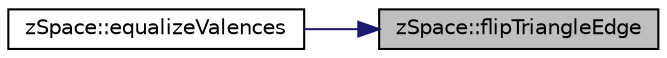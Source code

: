 digraph "zSpace::flipTriangleEdge"
{
 // LATEX_PDF_SIZE
  edge [fontname="Helvetica",fontsize="10",labelfontname="Helvetica",labelfontsize="10"];
  node [fontname="Helvetica",fontsize="10",shape=record];
  rankdir="RL";
  Node300 [label="zSpace::flipTriangleEdge",height=0.2,width=0.4,color="black", fillcolor="grey75", style="filled", fontcolor="black",tooltip="This method flips the edge shared bettwen two rainglua faces."];
  Node300 -> Node301 [dir="back",color="midnightblue",fontsize="10",style="solid",fontname="Helvetica"];
  Node301 [label="zSpace::equalizeValences",height=0.2,width=0.4,color="black", fillcolor="white", style="filled",URL="$group__z_mesh_modifiers.html#ga50d27f458f57c4f90fa9242b05ded2d2",tooltip="This method equalizes the vertex valences by flipping edges of the input triangulated mesh...."];
}
